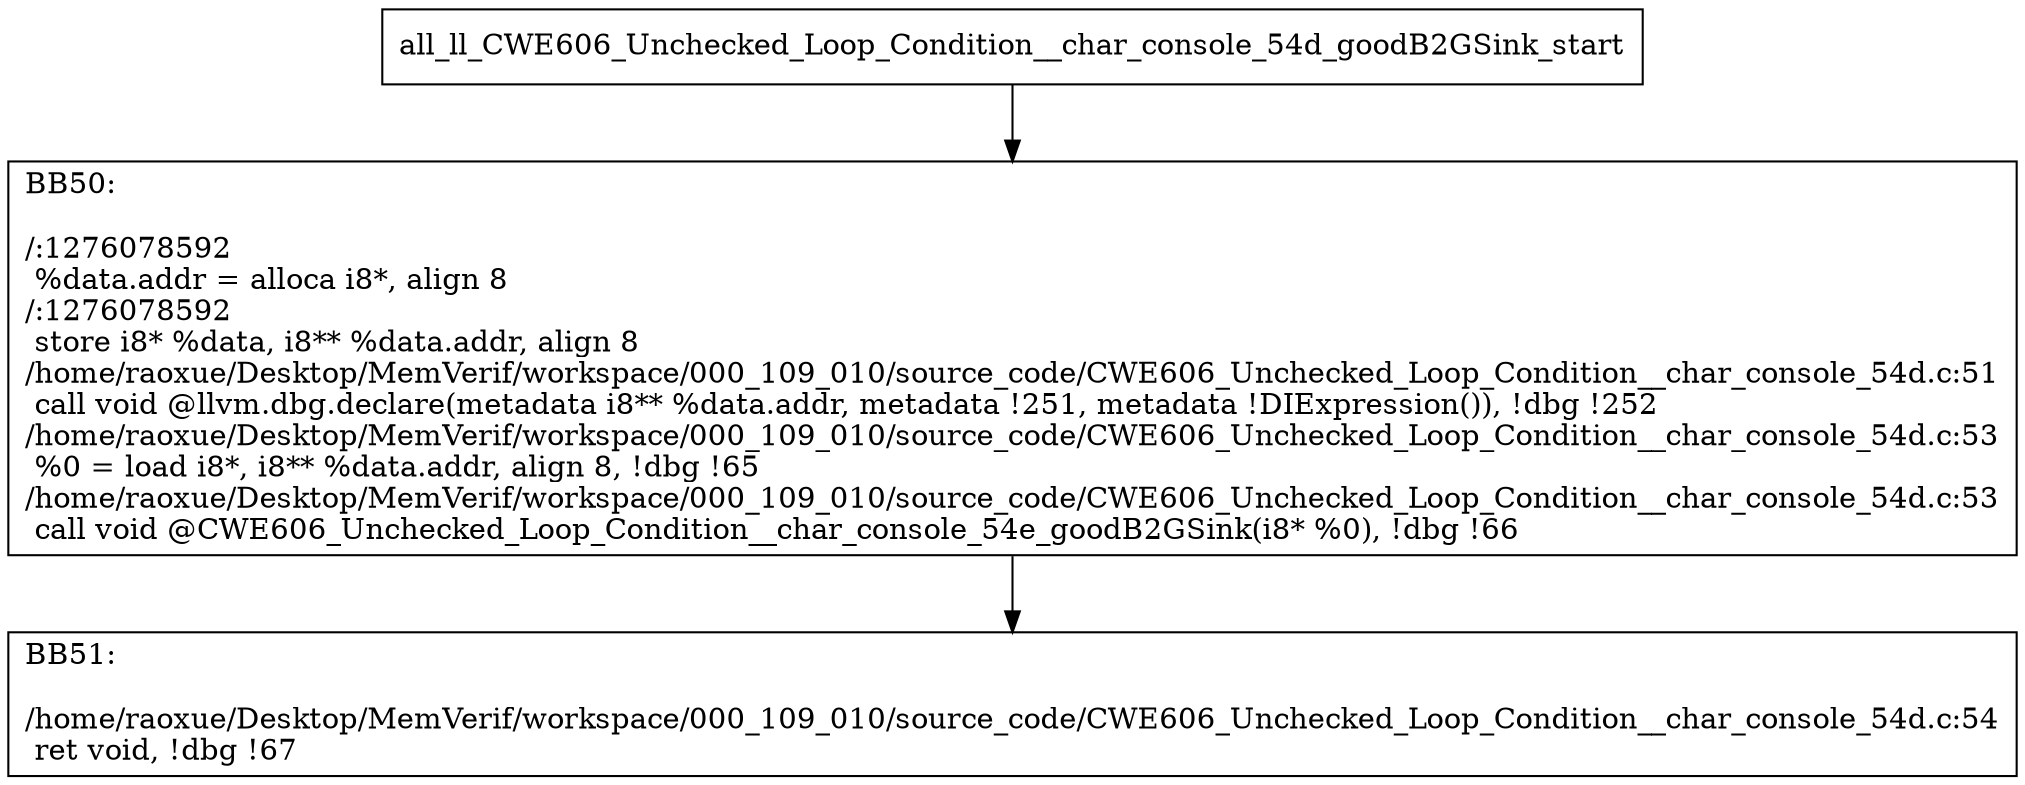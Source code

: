 digraph "CFG for'all_ll_CWE606_Unchecked_Loop_Condition__char_console_54d_goodB2GSink' function" {
	BBall_ll_CWE606_Unchecked_Loop_Condition__char_console_54d_goodB2GSink_start[shape=record,label="{all_ll_CWE606_Unchecked_Loop_Condition__char_console_54d_goodB2GSink_start}"];
	BBall_ll_CWE606_Unchecked_Loop_Condition__char_console_54d_goodB2GSink_start-> all_ll_CWE606_Unchecked_Loop_Condition__char_console_54d_goodB2GSinkBB50;
	all_ll_CWE606_Unchecked_Loop_Condition__char_console_54d_goodB2GSinkBB50 [shape=record, label="{BB50:\l\l/:1276078592\l
  %data.addr = alloca i8*, align 8\l
/:1276078592\l
  store i8* %data, i8** %data.addr, align 8\l
/home/raoxue/Desktop/MemVerif/workspace/000_109_010/source_code/CWE606_Unchecked_Loop_Condition__char_console_54d.c:51\l
  call void @llvm.dbg.declare(metadata i8** %data.addr, metadata !251, metadata !DIExpression()), !dbg !252\l
/home/raoxue/Desktop/MemVerif/workspace/000_109_010/source_code/CWE606_Unchecked_Loop_Condition__char_console_54d.c:53\l
  %0 = load i8*, i8** %data.addr, align 8, !dbg !65\l
/home/raoxue/Desktop/MemVerif/workspace/000_109_010/source_code/CWE606_Unchecked_Loop_Condition__char_console_54d.c:53\l
  call void @CWE606_Unchecked_Loop_Condition__char_console_54e_goodB2GSink(i8* %0), !dbg !66\l
}"];
	all_ll_CWE606_Unchecked_Loop_Condition__char_console_54d_goodB2GSinkBB50-> all_ll_CWE606_Unchecked_Loop_Condition__char_console_54d_goodB2GSinkBB51;
	all_ll_CWE606_Unchecked_Loop_Condition__char_console_54d_goodB2GSinkBB51 [shape=record, label="{BB51:\l\l/home/raoxue/Desktop/MemVerif/workspace/000_109_010/source_code/CWE606_Unchecked_Loop_Condition__char_console_54d.c:54\l
  ret void, !dbg !67\l
}"];
}
